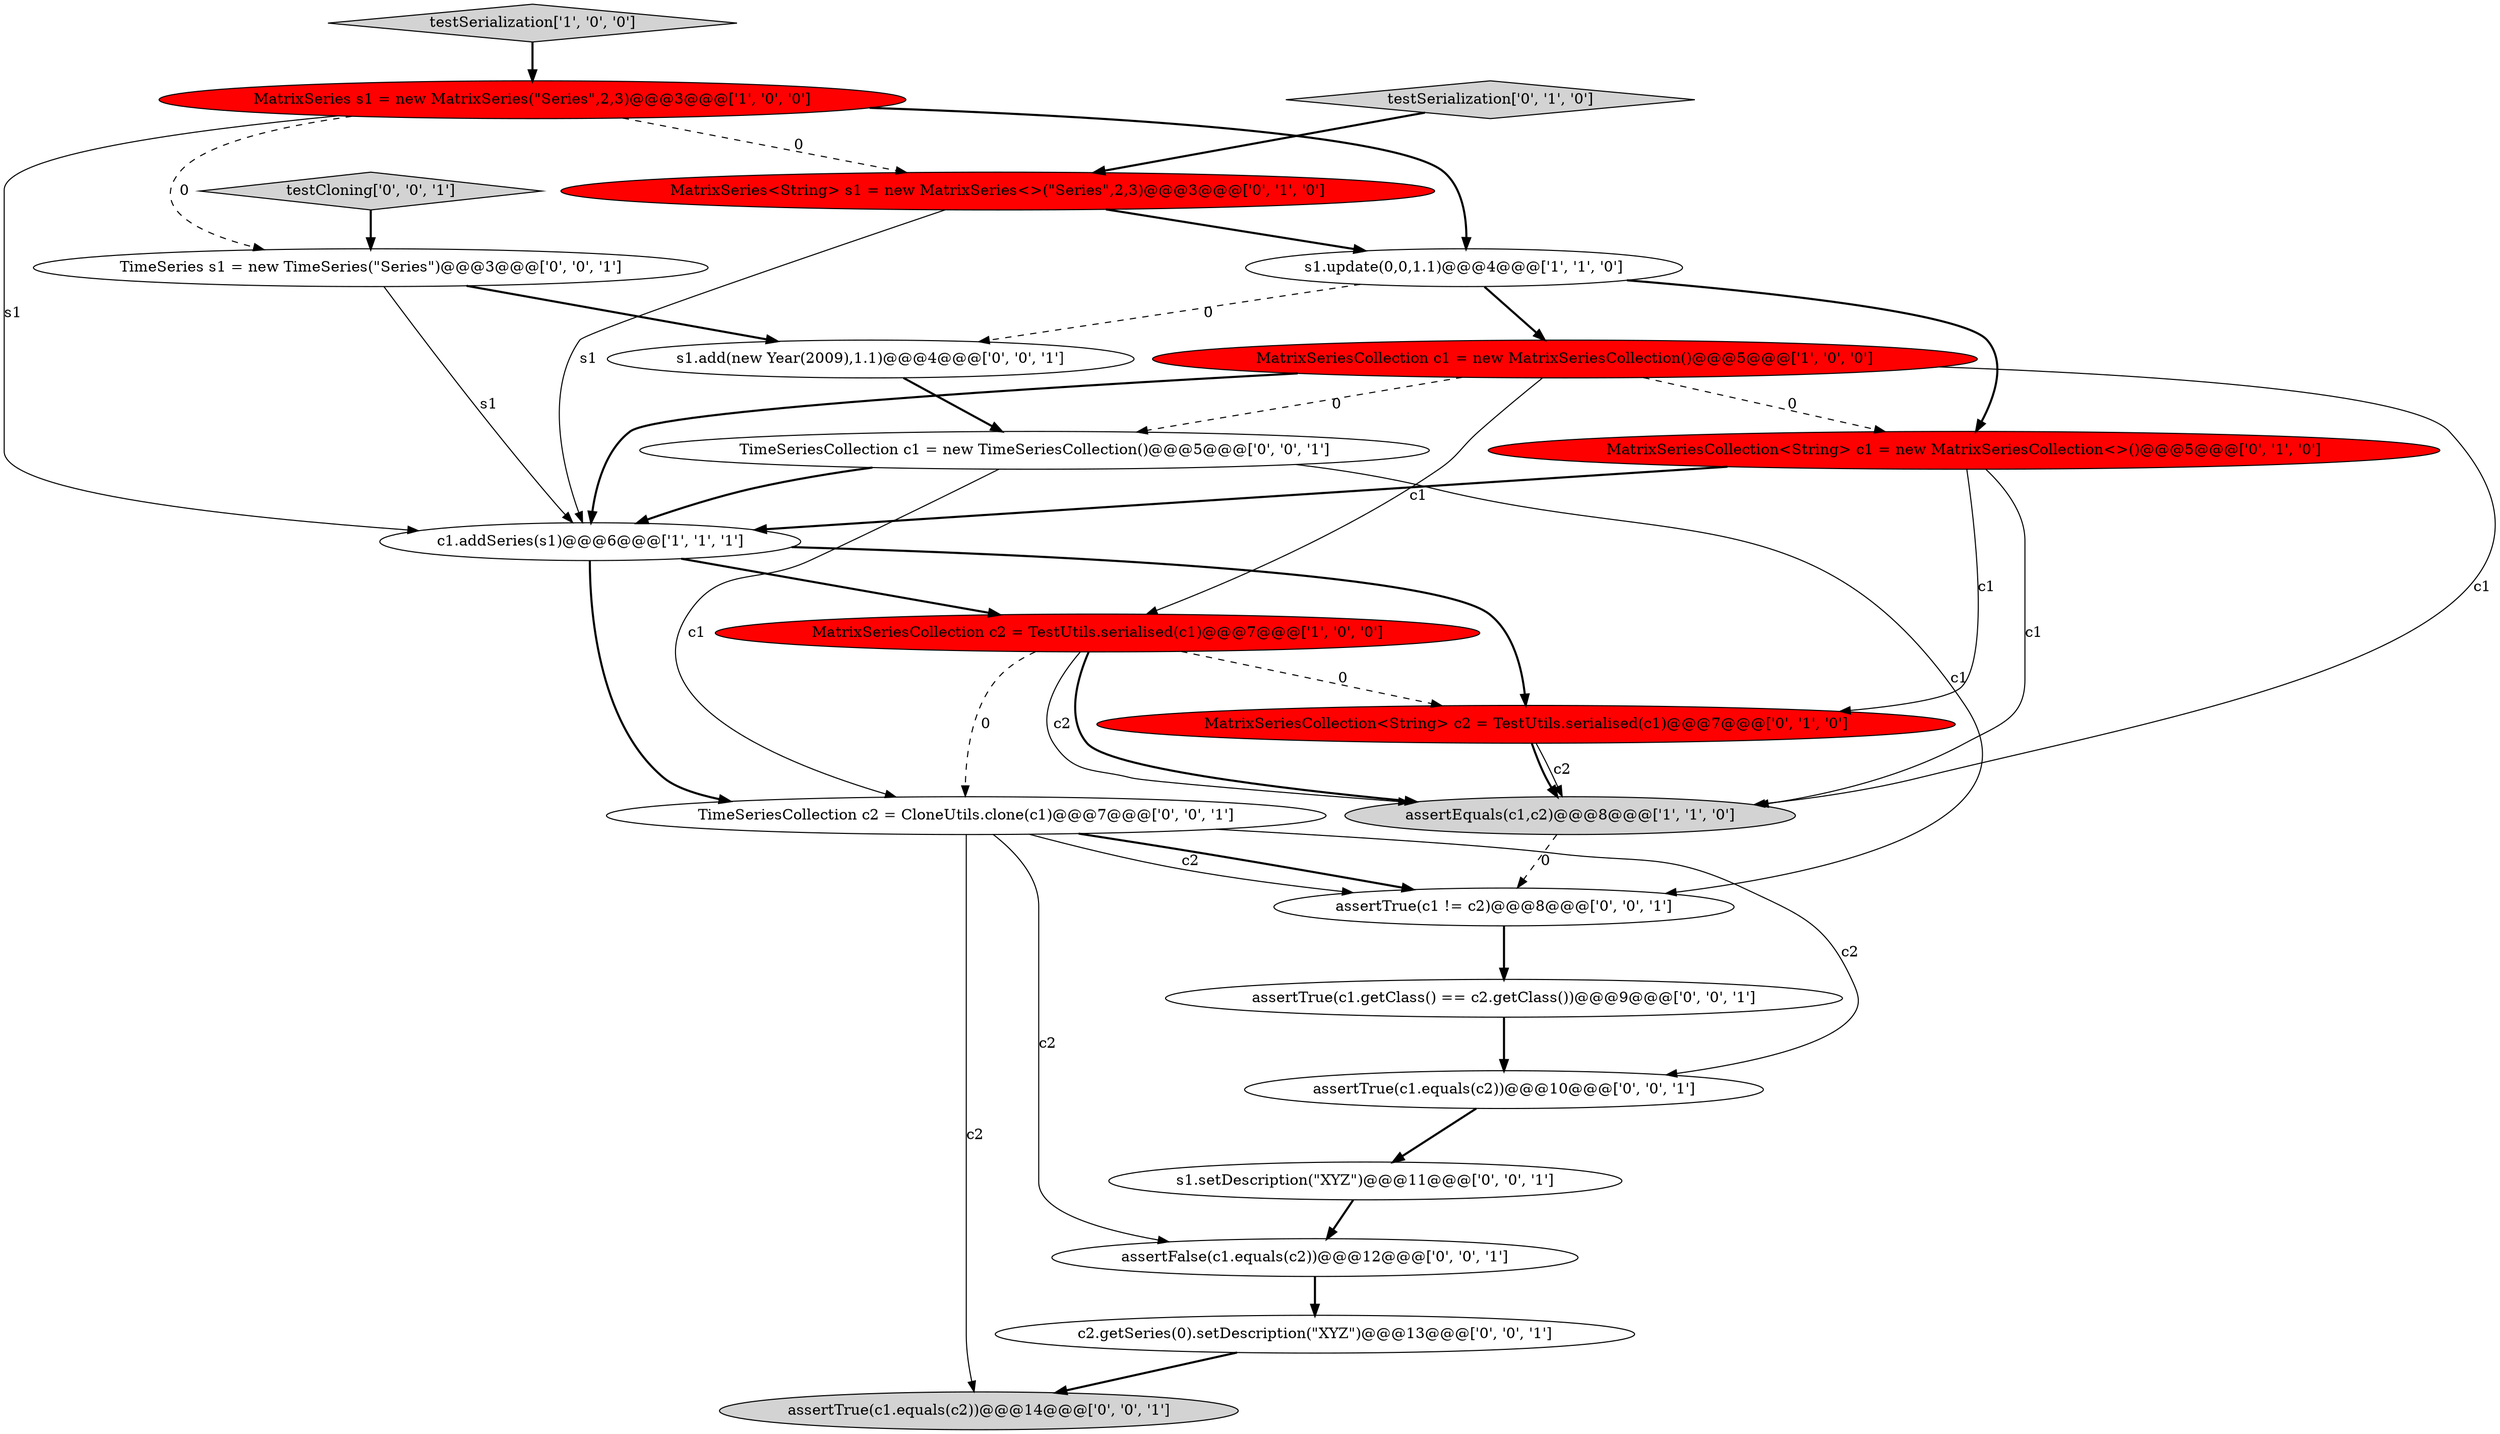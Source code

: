 digraph {
0 [style = filled, label = "testSerialization['1', '0', '0']", fillcolor = lightgray, shape = diamond image = "AAA0AAABBB1BBB"];
4 [style = filled, label = "assertEquals(c1,c2)@@@8@@@['1', '1', '0']", fillcolor = lightgray, shape = ellipse image = "AAA0AAABBB1BBB"];
2 [style = filled, label = "MatrixSeriesCollection c1 = new MatrixSeriesCollection()@@@5@@@['1', '0', '0']", fillcolor = red, shape = ellipse image = "AAA1AAABBB1BBB"];
11 [style = filled, label = "assertTrue(c1 != c2)@@@8@@@['0', '0', '1']", fillcolor = white, shape = ellipse image = "AAA0AAABBB3BBB"];
13 [style = filled, label = "assertFalse(c1.equals(c2))@@@12@@@['0', '0', '1']", fillcolor = white, shape = ellipse image = "AAA0AAABBB3BBB"];
15 [style = filled, label = "c2.getSeries(0).setDescription(\"XYZ\")@@@13@@@['0', '0', '1']", fillcolor = white, shape = ellipse image = "AAA0AAABBB3BBB"];
1 [style = filled, label = "MatrixSeries s1 = new MatrixSeries(\"Series\",2,3)@@@3@@@['1', '0', '0']", fillcolor = red, shape = ellipse image = "AAA1AAABBB1BBB"];
16 [style = filled, label = "TimeSeriesCollection c1 = new TimeSeriesCollection()@@@5@@@['0', '0', '1']", fillcolor = white, shape = ellipse image = "AAA0AAABBB3BBB"];
19 [style = filled, label = "s1.setDescription(\"XYZ\")@@@11@@@['0', '0', '1']", fillcolor = white, shape = ellipse image = "AAA0AAABBB3BBB"];
21 [style = filled, label = "assertTrue(c1.getClass() == c2.getClass())@@@9@@@['0', '0', '1']", fillcolor = white, shape = ellipse image = "AAA0AAABBB3BBB"];
10 [style = filled, label = "MatrixSeries<String> s1 = new MatrixSeries<>(\"Series\",2,3)@@@3@@@['0', '1', '0']", fillcolor = red, shape = ellipse image = "AAA1AAABBB2BBB"];
7 [style = filled, label = "MatrixSeriesCollection<String> c1 = new MatrixSeriesCollection<>()@@@5@@@['0', '1', '0']", fillcolor = red, shape = ellipse image = "AAA1AAABBB2BBB"];
17 [style = filled, label = "assertTrue(c1.equals(c2))@@@14@@@['0', '0', '1']", fillcolor = lightgray, shape = ellipse image = "AAA0AAABBB3BBB"];
22 [style = filled, label = "s1.add(new Year(2009),1.1)@@@4@@@['0', '0', '1']", fillcolor = white, shape = ellipse image = "AAA0AAABBB3BBB"];
18 [style = filled, label = "TimeSeriesCollection c2 = CloneUtils.clone(c1)@@@7@@@['0', '0', '1']", fillcolor = white, shape = ellipse image = "AAA0AAABBB3BBB"];
20 [style = filled, label = "testCloning['0', '0', '1']", fillcolor = lightgray, shape = diamond image = "AAA0AAABBB3BBB"];
14 [style = filled, label = "TimeSeries s1 = new TimeSeries(\"Series\")@@@3@@@['0', '0', '1']", fillcolor = white, shape = ellipse image = "AAA0AAABBB3BBB"];
6 [style = filled, label = "MatrixSeriesCollection c2 = TestUtils.serialised(c1)@@@7@@@['1', '0', '0']", fillcolor = red, shape = ellipse image = "AAA1AAABBB1BBB"];
12 [style = filled, label = "assertTrue(c1.equals(c2))@@@10@@@['0', '0', '1']", fillcolor = white, shape = ellipse image = "AAA0AAABBB3BBB"];
3 [style = filled, label = "c1.addSeries(s1)@@@6@@@['1', '1', '1']", fillcolor = white, shape = ellipse image = "AAA0AAABBB1BBB"];
8 [style = filled, label = "testSerialization['0', '1', '0']", fillcolor = lightgray, shape = diamond image = "AAA0AAABBB2BBB"];
5 [style = filled, label = "s1.update(0,0,1.1)@@@4@@@['1', '1', '0']", fillcolor = white, shape = ellipse image = "AAA0AAABBB1BBB"];
9 [style = filled, label = "MatrixSeriesCollection<String> c2 = TestUtils.serialised(c1)@@@7@@@['0', '1', '0']", fillcolor = red, shape = ellipse image = "AAA1AAABBB2BBB"];
1->5 [style = bold, label=""];
16->3 [style = bold, label=""];
8->10 [style = bold, label=""];
1->3 [style = solid, label="s1"];
1->14 [style = dashed, label="0"];
7->9 [style = solid, label="c1"];
22->16 [style = bold, label=""];
9->4 [style = bold, label=""];
2->3 [style = bold, label=""];
11->21 [style = bold, label=""];
18->11 [style = bold, label=""];
2->4 [style = solid, label="c1"];
14->22 [style = bold, label=""];
18->13 [style = solid, label="c2"];
18->11 [style = solid, label="c2"];
6->9 [style = dashed, label="0"];
3->6 [style = bold, label=""];
20->14 [style = bold, label=""];
1->10 [style = dashed, label="0"];
2->7 [style = dashed, label="0"];
7->3 [style = bold, label=""];
7->4 [style = solid, label="c1"];
6->18 [style = dashed, label="0"];
21->12 [style = bold, label=""];
3->18 [style = bold, label=""];
3->9 [style = bold, label=""];
16->18 [style = solid, label="c1"];
6->4 [style = bold, label=""];
5->2 [style = bold, label=""];
15->17 [style = bold, label=""];
18->12 [style = solid, label="c2"];
10->5 [style = bold, label=""];
19->13 [style = bold, label=""];
9->4 [style = solid, label="c2"];
0->1 [style = bold, label=""];
2->16 [style = dashed, label="0"];
14->3 [style = solid, label="s1"];
6->4 [style = solid, label="c2"];
5->7 [style = bold, label=""];
2->6 [style = solid, label="c1"];
13->15 [style = bold, label=""];
16->11 [style = solid, label="c1"];
10->3 [style = solid, label="s1"];
4->11 [style = dashed, label="0"];
12->19 [style = bold, label=""];
18->17 [style = solid, label="c2"];
5->22 [style = dashed, label="0"];
}
